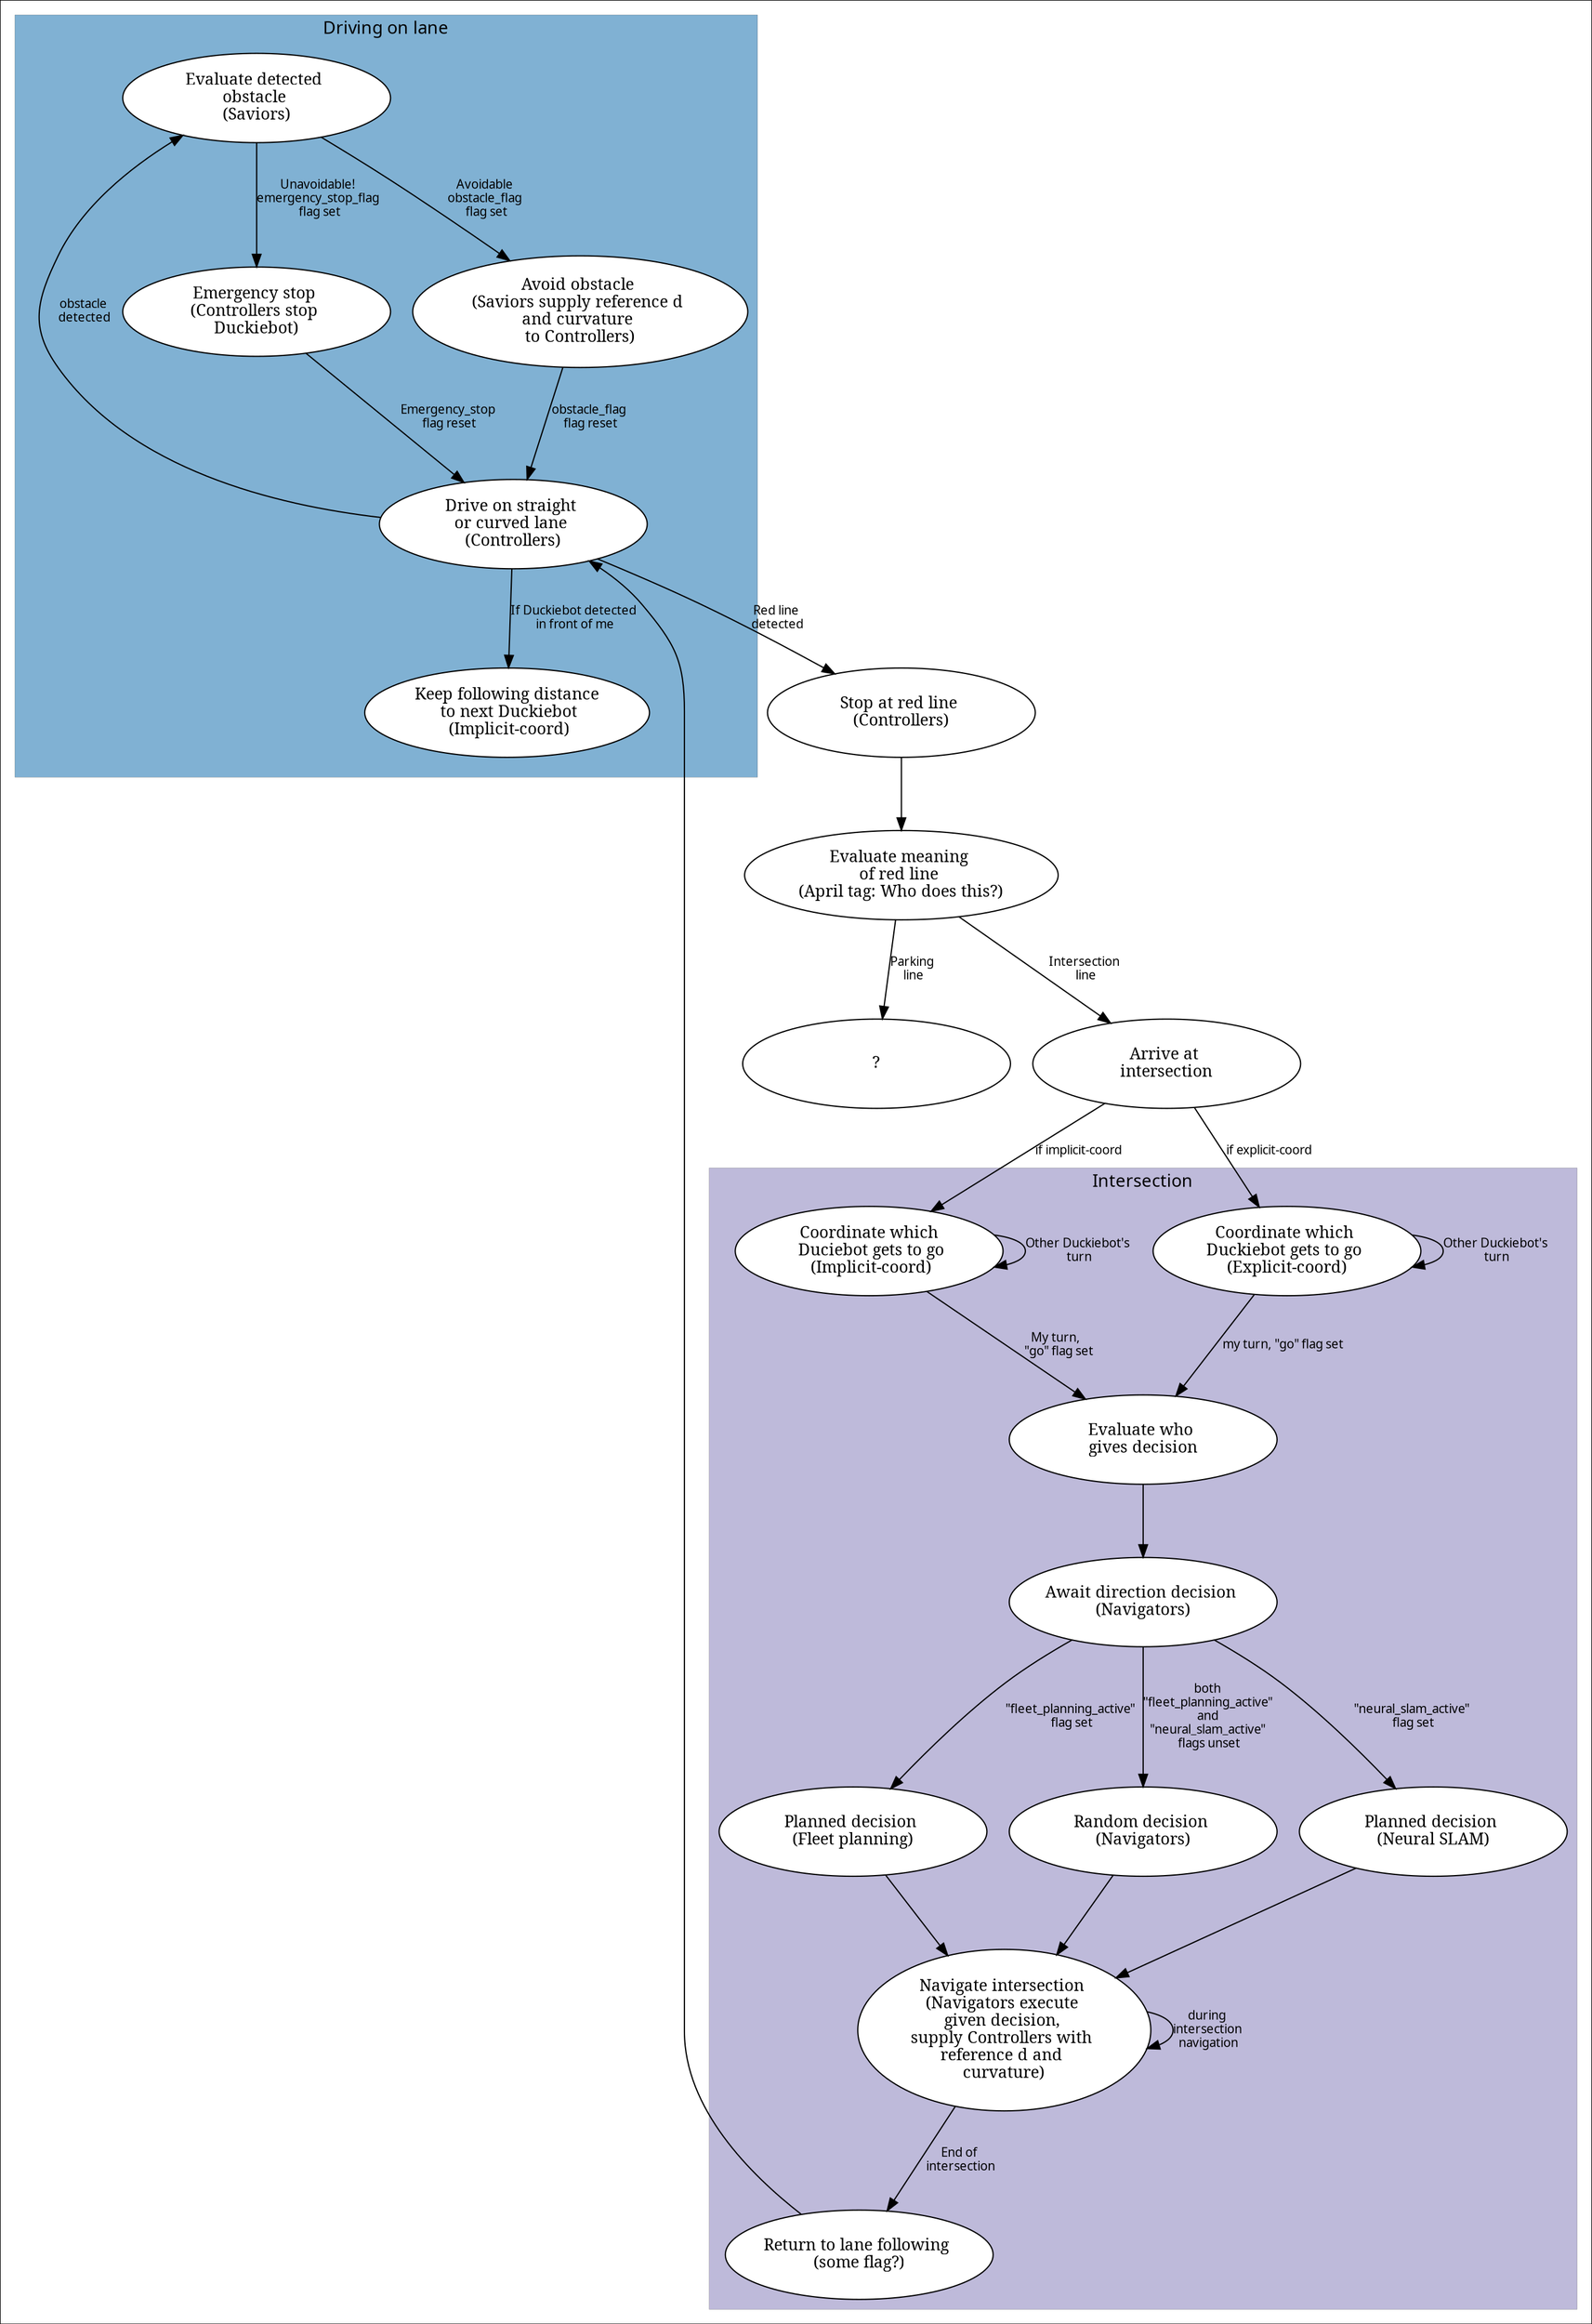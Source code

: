 digraph G {
    ranksep="0.8";
    fontname="sans-serif";
    colorscheme="set38";
    ordering="out";
    rank="same";
    penwidth="0.1";
    edge [comment="Wildcard edge", 
          fontname="sans-serif", 
          fontsize=10];
    node [width="3.0", 
          style="solid, filled", 
          fontsize=13, 
          fillcolor="white", 
          height="1.0", 
          fontname="serif", 
          distortion="0.5"];
    subgraph cluster_intersection {
        style=filled;
        label="Intersection";
        fillcolor="3";
        colorscheme="set38";
        edge [comment="Wildcard node added automatic in EG."];
        node [comment="Wildcard node added automatic in EG."];
        "intersection_random" [label="Random decision \n(Navigators)"];
        "intersection_fleet_plan" [label="Planned decision \n(Fleet planning)"];
        "intersection_navigate" [label="Navigate intersection \n(Navigators execute \ngiven decision, \nsupply Controllers with \nreference d and \ncurvature)"];
        "intersection_end" [label="Return to lane following \n(some flag?)"];
        "intersection_navigate" -> "intersection_end"  [label="End of \nintersection"];
        "intersection_coord_explicit" [label="Coordinate which \nDuckiebot gets to go \n(Explicit-coord)"];
        "intersection_coord_explicit" -> "intersection_coord_explicit"  [label="Other Duckiebot's \nturn"];
        "intersection_decision" [label="Await direction decision \n(Navigators)"];
        "intersection_decision" -> "intersection_fleet_plan"  [label="\"fleet_planning_active\" \nflag set"];
        "intersection_decision" -> "intersection_random"  [label="both \n\"fleet_planning_active\" \nand \n\"neural_slam_active\" \nflags unset"];
        "intersection_fleet_plan" -> "intersection_navigate";
        "intersection_random" -> "intersection_navigate";
        "intersection_implicit_coord" [label="Coordinate which\n Duciebot gets to go\n (Implicit-coord)"];
        "intersection_neural_slam" [label="Planned decision \n(Neural SLAM)"];
        "intersection_decision" -> "intersection_neural_slam"  [label="\"neural_slam_active\" \nflag set"];
        "intersection_neural_slam" -> "intersection_navigate";
        "intersection_implicit_coord" -> "intersection_implicit_coord"  [label="Other Duckiebot's\n turn"];
        "intersection_decision_source" [label="Evaluate who \ngives decision"];
        "intersection_coord_explicit" -> "intersection_decision_source"  [label="my turn, \"go\" flag set"];
        "intersection_decision_source" -> "intersection_decision";
        "intersection_implicit_coord" -> "intersection_decision_source"  [label="My turn, \n \"go\" flag set"];
    }

    subgraph cluster_lane {
        style=filled;
        label="Driving on lane";
        fillcolor="5";
        colorscheme="set38";
        edge [comment="Wildcard node added automatic in EG."];
        node [comment="Wildcard node added automatic in EG."];
        "straight_lane" [label="Drive on straight \nor curved lane \n(Controllers)"];
        "emergency_stop" [label="Emergency stop \n(Controllers stop \nDuckiebot)"];
        "emergency_stop" -> "straight_lane"  [label="Emergency_stop \nflag reset"];
        "avoid_obstacle" [label="Avoid obstacle \n(Saviors supply reference d \nand curvature \nto Controllers)"];
        "avoid_obstacle" -> "straight_lane"  [label="obstacle_flag \nflag reset"];
        "obstacle_detected" [label="Evaluate detected \nobstacle \n(Saviors)"];
        subgraph "cluster_lane_implicit_coord" {
            style="invis";
            label="Implicit-coord active";
            fillcolor="2";
            colorscheme="set38";
            edge [comment="subgraph edge wildcard"];
            node [comment="subgraph node wildcard"];
            "implicit_coord_front" [label="Keep following distance\n to next Duckiebot\n (Implicit-coord)"];
            "straight_lane" -> "implicit_coord_front"  [label="If Duckiebot detected\n in front of me"];
        }

    }

    subgraph cluster_parking {
        fillcolor="7";
        colorscheme="set38";
        edge [comment="Wildcard node added automatic in EG."];
        node [comment="Wildcard node added automatic in EG."];
    }

    "intersection_arrive" -> "intersection_coord_explicit"  [label="if explicit-coord"];
    "intersection_arrive" -> "intersection_implicit_coord"  [label="if implicit-coord"];
    "intersection_arrive" [label="Arrive at \nintersection"];
    "intersection_end" -> "straight_lane";
    "straight_lane" -> "red_line"  [label="Red line \ndetected"];
    "straight_lane" -> "obstacle_detected"  [label="obstacle \ndetected"];
    "obstacle_detected" -> "emergency_stop"  [label="Unavoidable! \nemergency_stop_flag \nflag set"];
    "obstacle_detected" -> "avoid_obstacle"  [label="Avoidable \nobstacle_flag \nflag set"];
    "red_line_decision" [label="Evaluate meaning \nof red line \n(April tag: Who does this?)"];
    "red_line" -> "red_line_decision";
    "red_line_decision" -> "intersection_arrive"  [label="Intersection \nline"];
    "red_line_decision" -> "parking_arrive"  [label="Parking \nline"];
    "intersection_navigate" -> "intersection_navigate"  [label="during \nintersection \nnavigation"];
    "parking_arrive" [label="?"];
    "red_line" [label="Stop at red line \n(Controllers)"];
}
